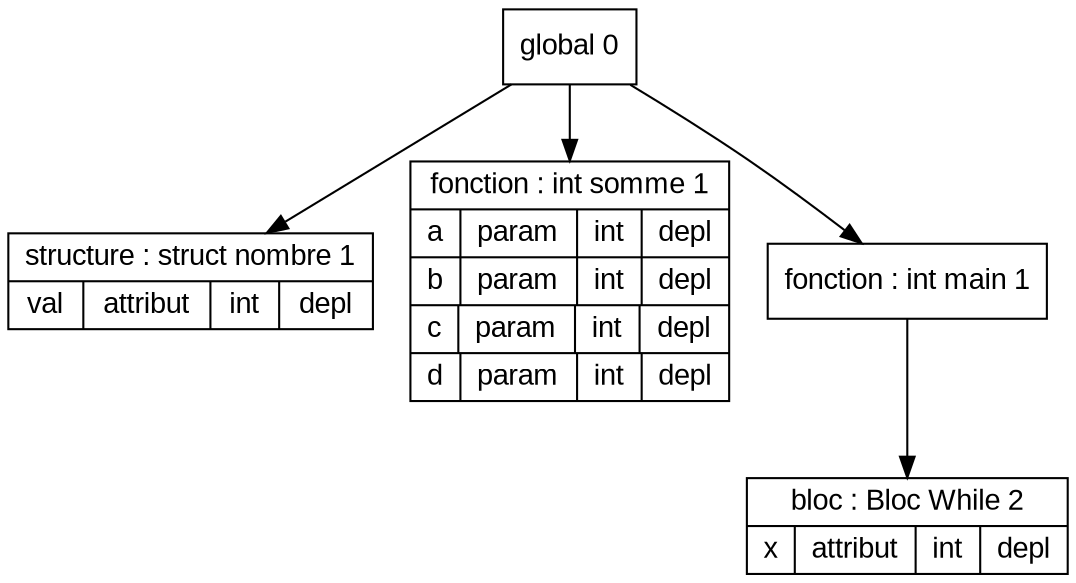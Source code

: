 digraph "tds"{

	node [fontname="Arial"];

	N1 [shape=record label="{ structure : struct nombre 1
	| { val | attribut | int | depl }
	}"];

	N2 [shape=record label="{ fonction : int somme 1
	| { a | param | int | depl }
	| { b | param | int | depl }
	| { c | param | int | depl }
	| { d | param | int | depl }
	}"];

	N4 [shape=record label="{ bloc : Bloc While  2
	| { x | attribut | int | depl }
	}"];

	N3 [shape=record label="{ fonction : int main 1
	}"];

	N0 [shape=record label="{ global 0
	}"];


	N0 -> N1; 
	N0 -> N2; 
	N0 -> N3; 
	N3 -> N4; 
}
